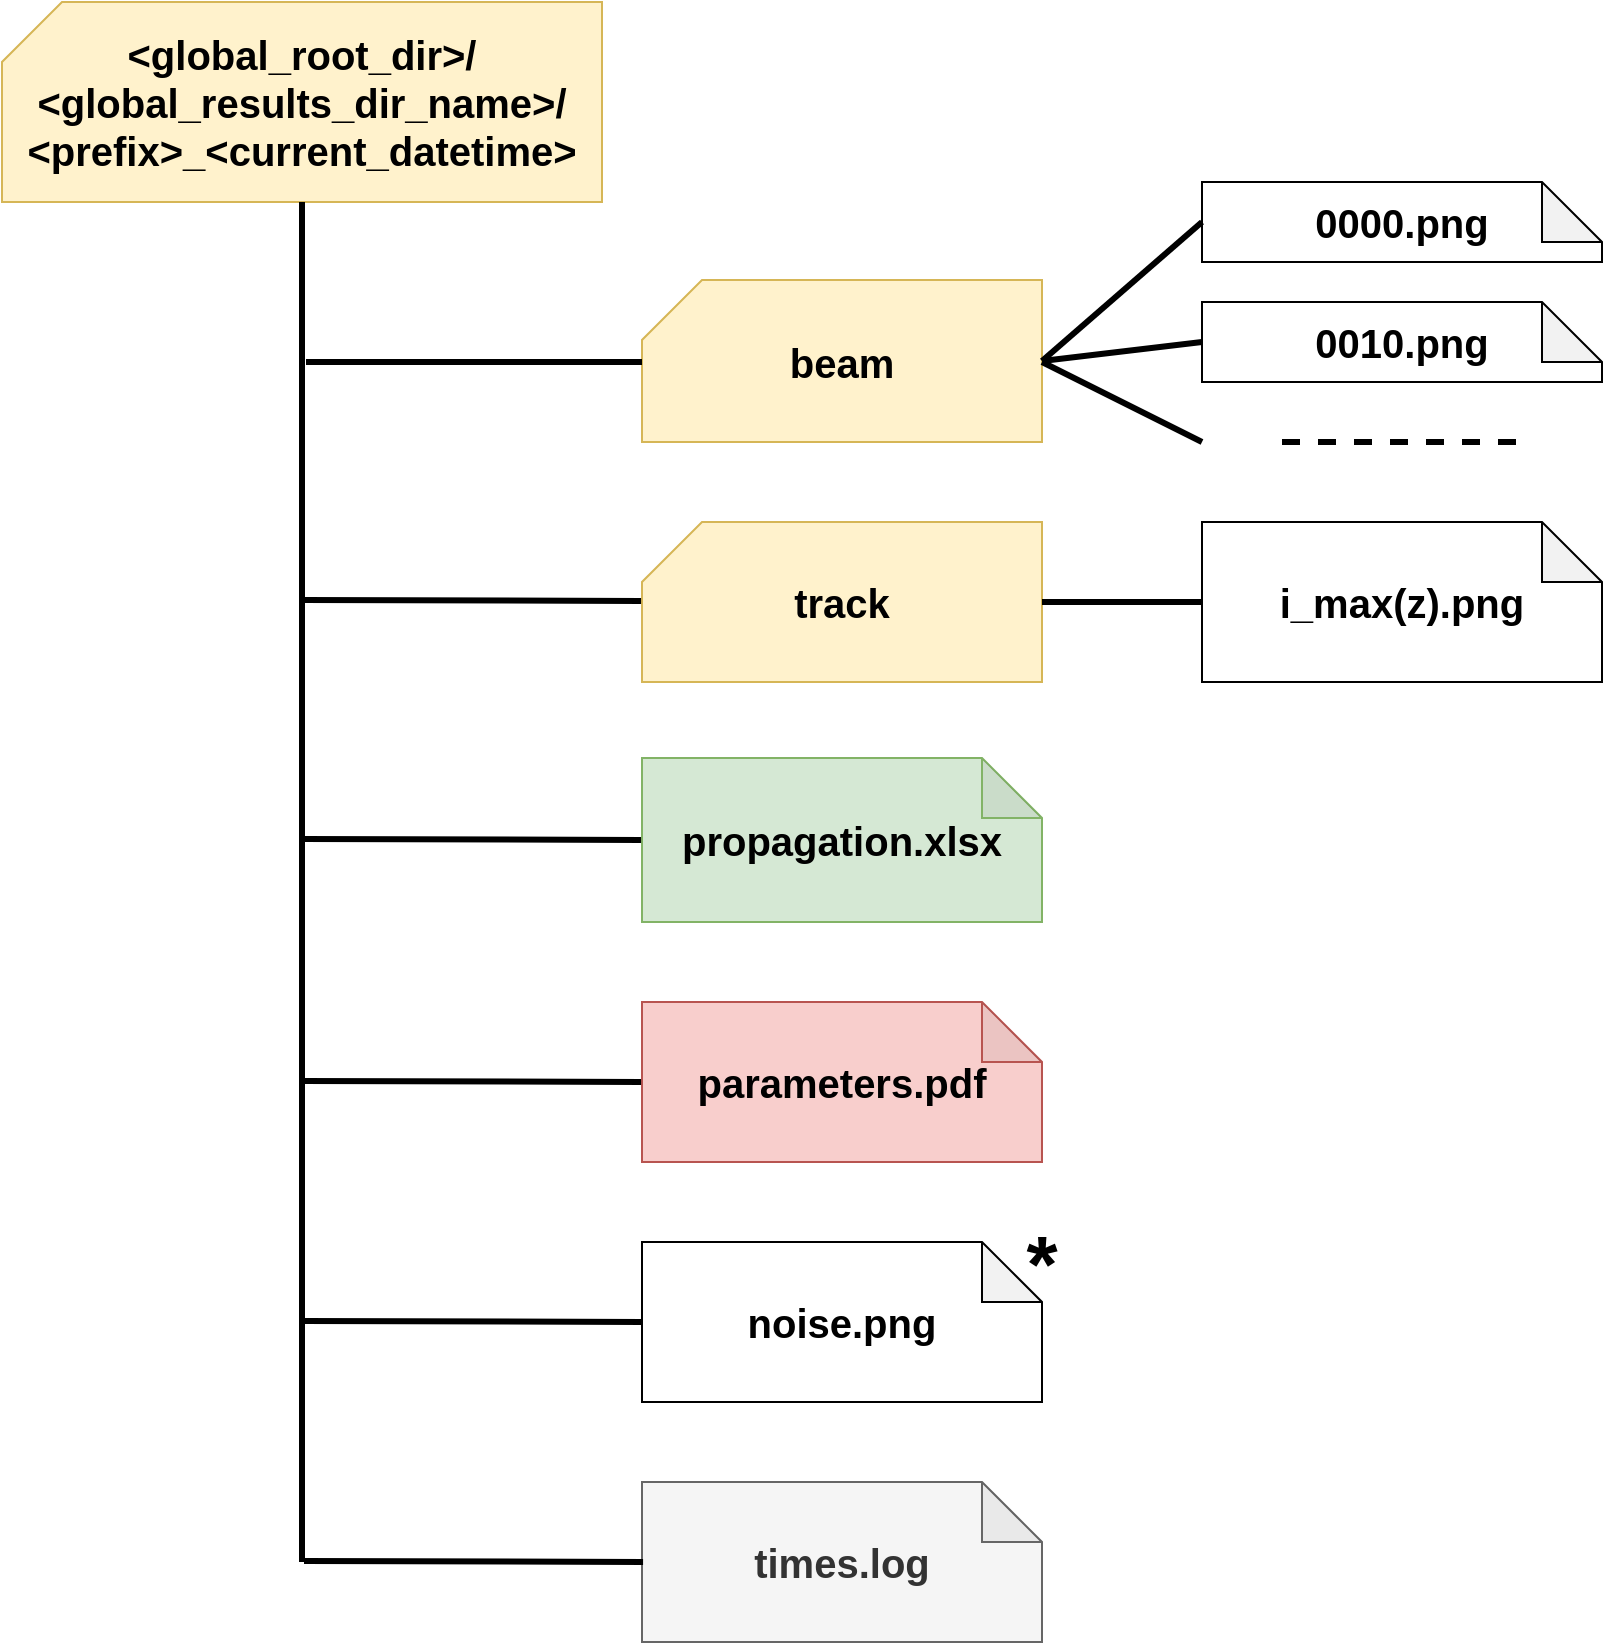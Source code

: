 <mxfile version="10.7.7" type="device"><diagram name="Page-1" id="c37626ed-c26b-45fb-9056-f9ebc6bb27b6"><mxGraphModel dx="1074" dy="667" grid="1" gridSize="10" guides="1" tooltips="1" connect="1" arrows="1" fold="1" page="1" pageScale="1" pageWidth="1100" pageHeight="850" background="#ffffff" math="0" shadow="0"><root><mxCell id="0"/><mxCell id="1" parent="0"/><mxCell id="6hHr6mw4Nr3_n1xs_gg4-1" value="&lt;font size=&quot;1&quot;&gt;&lt;b style=&quot;font-size: 20px&quot;&gt;beam&lt;/b&gt;&lt;/font&gt;" style="shape=card;whiteSpace=wrap;html=1;fillColor=#fff2cc;strokeColor=#d6b656;" parent="1" vertex="1"><mxGeometry x="440" y="159" width="200" height="81" as="geometry"/></mxCell><mxCell id="6hHr6mw4Nr3_n1xs_gg4-2" value="&lt;font style=&quot;font-size: 20px&quot;&gt;&lt;b&gt;track&lt;/b&gt;&lt;/font&gt;" style="shape=card;whiteSpace=wrap;html=1;fillColor=#fff2cc;strokeColor=#d6b656;" parent="1" vertex="1"><mxGeometry x="440" y="280" width="200" height="80" as="geometry"/></mxCell><mxCell id="6hHr6mw4Nr3_n1xs_gg4-4" value="&lt;font style=&quot;font-size: 20px&quot;&gt;&lt;b&gt;propagation.xlsx&lt;/b&gt;&lt;/font&gt;" style="shape=note;whiteSpace=wrap;html=1;backgroundOutline=1;darkOpacity=0.05;fillColor=#d5e8d4;strokeColor=#82b366;" parent="1" vertex="1"><mxGeometry x="440" y="398" width="200" height="82" as="geometry"/></mxCell><mxCell id="6hHr6mw4Nr3_n1xs_gg4-6" value="&lt;b&gt;&lt;font style=&quot;font-size: 20px&quot;&gt;parameters.pdf&lt;/font&gt;&lt;/b&gt;" style="shape=note;whiteSpace=wrap;html=1;backgroundOutline=1;darkOpacity=0.05;fillColor=#f8cecc;strokeColor=#b85450;" parent="1" vertex="1"><mxGeometry x="440" y="520" width="200" height="80" as="geometry"/></mxCell><mxCell id="6hHr6mw4Nr3_n1xs_gg4-7" value="&lt;b&gt;&lt;font style=&quot;font-size: 20px&quot;&gt;noise.png&lt;/font&gt;&lt;/b&gt;" style="shape=note;whiteSpace=wrap;html=1;backgroundOutline=1;darkOpacity=0.05;" parent="1" vertex="1"><mxGeometry x="440" y="640" width="200" height="80" as="geometry"/></mxCell><mxCell id="6hHr6mw4Nr3_n1xs_gg4-8" value="&lt;span style=&quot;font-size: 20px&quot;&gt;&lt;b&gt;&amp;lt;global_root_dir&amp;gt;/&lt;br&gt;&amp;lt;global_results_dir_name&amp;gt;/&lt;br&gt;&amp;lt;prefix&amp;gt;_&amp;lt;current_datetime&amp;gt;&lt;/b&gt;&lt;/span&gt;" style="shape=card;whiteSpace=wrap;html=1;fillColor=#fff2cc;strokeColor=#d6b656;" parent="1" vertex="1"><mxGeometry x="120" y="20" width="300" height="100" as="geometry"/></mxCell><mxCell id="6hHr6mw4Nr3_n1xs_gg4-9" value="" style="endArrow=none;html=1;entryX=0.5;entryY=1;entryDx=0;entryDy=0;entryPerimeter=0;strokeWidth=3;" parent="1" target="6hHr6mw4Nr3_n1xs_gg4-8" edge="1"><mxGeometry width="50" height="50" relative="1" as="geometry"><mxPoint x="270" y="800" as="sourcePoint"/><mxPoint x="170" y="750" as="targetPoint"/></mxGeometry></mxCell><mxCell id="6hHr6mw4Nr3_n1xs_gg4-10" value="" style="endArrow=none;html=1;strokeWidth=3;" parent="1" edge="1"><mxGeometry width="50" height="50" relative="1" as="geometry"><mxPoint x="272" y="200" as="sourcePoint"/><mxPoint x="440" y="200" as="targetPoint"/></mxGeometry></mxCell><mxCell id="6hHr6mw4Nr3_n1xs_gg4-11" value="" style="endArrow=none;html=1;strokeWidth=3;entryX=0;entryY=0;entryDx=0;entryDy=65;entryPerimeter=0;" parent="1" edge="1"><mxGeometry width="50" height="50" relative="1" as="geometry"><mxPoint x="270.0" y="319" as="sourcePoint"/><mxPoint x="439.529" y="319.471" as="targetPoint"/></mxGeometry></mxCell><mxCell id="6hHr6mw4Nr3_n1xs_gg4-12" value="" style="endArrow=none;html=1;strokeWidth=3;entryX=0;entryY=0;entryDx=0;entryDy=65;entryPerimeter=0;" parent="1" edge="1"><mxGeometry width="50" height="50" relative="1" as="geometry"><mxPoint x="270.0" y="438.5" as="sourcePoint"/><mxPoint x="439.529" y="438.971" as="targetPoint"/></mxGeometry></mxCell><mxCell id="6hHr6mw4Nr3_n1xs_gg4-13" value="" style="endArrow=none;html=1;strokeWidth=3;entryX=0;entryY=0;entryDx=0;entryDy=65;entryPerimeter=0;" parent="1" edge="1"><mxGeometry width="50" height="50" relative="1" as="geometry"><mxPoint x="270.0" y="559.5" as="sourcePoint"/><mxPoint x="439.529" y="559.971" as="targetPoint"/></mxGeometry></mxCell><mxCell id="6hHr6mw4Nr3_n1xs_gg4-14" value="" style="endArrow=none;html=1;strokeWidth=3;entryX=0;entryY=0;entryDx=0;entryDy=65;entryPerimeter=0;" parent="1" edge="1"><mxGeometry width="50" height="50" relative="1" as="geometry"><mxPoint x="270.5" y="679.5" as="sourcePoint"/><mxPoint x="440.029" y="679.971" as="targetPoint"/></mxGeometry></mxCell><mxCell id="6hHr6mw4Nr3_n1xs_gg4-19" value="&lt;b&gt;&lt;font style=&quot;font-size: 20px&quot;&gt;0000.png&lt;/font&gt;&lt;/b&gt;" style="shape=note;whiteSpace=wrap;html=1;backgroundOutline=1;darkOpacity=0.05;" parent="1" vertex="1"><mxGeometry x="720" y="110" width="200" height="40" as="geometry"/></mxCell><mxCell id="6hHr6mw4Nr3_n1xs_gg4-20" value="&lt;b&gt;&lt;font style=&quot;font-size: 20px&quot;&gt;0010.png&lt;/font&gt;&lt;/b&gt;" style="shape=note;whiteSpace=wrap;html=1;backgroundOutline=1;darkOpacity=0.05;" parent="1" vertex="1"><mxGeometry x="720" y="170" width="200" height="40" as="geometry"/></mxCell><mxCell id="6hHr6mw4Nr3_n1xs_gg4-24" value="&lt;b&gt;&lt;font style=&quot;font-size: 20px&quot;&gt;i_max(z).png&lt;/font&gt;&lt;/b&gt;" style="shape=note;whiteSpace=wrap;html=1;backgroundOutline=1;darkOpacity=0.05;" parent="1" vertex="1"><mxGeometry x="720" y="280" width="200" height="80" as="geometry"/></mxCell><mxCell id="6hHr6mw4Nr3_n1xs_gg4-25" value="" style="endArrow=none;dashed=1;html=1;strokeWidth=3;" parent="1" edge="1"><mxGeometry width="50" height="50" relative="1" as="geometry"><mxPoint x="760" y="240" as="sourcePoint"/><mxPoint x="880" y="240" as="targetPoint"/></mxGeometry></mxCell><mxCell id="6hHr6mw4Nr3_n1xs_gg4-26" value="" style="endArrow=none;html=1;strokeWidth=3;" parent="1" edge="1"><mxGeometry width="50" height="50" relative="1" as="geometry"><mxPoint x="640" y="320" as="sourcePoint"/><mxPoint x="720" y="320" as="targetPoint"/></mxGeometry></mxCell><mxCell id="6hHr6mw4Nr3_n1xs_gg4-27" value="" style="endArrow=none;html=1;strokeWidth=3;exitX=1;exitY=0.5;exitDx=0;exitDy=0;exitPerimeter=0;entryX=0;entryY=0.5;entryDx=0;entryDy=0;entryPerimeter=0;" parent="1" source="6hHr6mw4Nr3_n1xs_gg4-1" target="6hHr6mw4Nr3_n1xs_gg4-19" edge="1"><mxGeometry width="50" height="50" relative="1" as="geometry"><mxPoint x="650" y="330.0" as="sourcePoint"/><mxPoint x="730" y="330.0" as="targetPoint"/></mxGeometry></mxCell><mxCell id="6hHr6mw4Nr3_n1xs_gg4-28" value="" style="endArrow=none;html=1;strokeWidth=3;exitX=1;exitY=0.5;exitDx=0;exitDy=0;exitPerimeter=0;entryX=0;entryY=0.5;entryDx=0;entryDy=0;entryPerimeter=0;" parent="1" source="6hHr6mw4Nr3_n1xs_gg4-1" target="6hHr6mw4Nr3_n1xs_gg4-20" edge="1"><mxGeometry width="50" height="50" relative="1" as="geometry"><mxPoint x="650" y="209.667" as="sourcePoint"/><mxPoint x="730" y="139.667" as="targetPoint"/></mxGeometry></mxCell><mxCell id="6hHr6mw4Nr3_n1xs_gg4-29" value="" style="endArrow=none;html=1;strokeWidth=3;" parent="1" edge="1"><mxGeometry width="50" height="50" relative="1" as="geometry"><mxPoint x="640" y="200" as="sourcePoint"/><mxPoint x="720" y="240" as="targetPoint"/></mxGeometry></mxCell><mxCell id="6hHr6mw4Nr3_n1xs_gg4-30" value="&lt;font size=&quot;1&quot;&gt;&lt;b style=&quot;font-size: 40px&quot;&gt;*&lt;/b&gt;&lt;/font&gt;" style="text;html=1;strokeColor=none;fillColor=none;align=center;verticalAlign=middle;whiteSpace=wrap;rounded=0;" parent="1" vertex="1"><mxGeometry x="620" y="640" width="40" height="20" as="geometry"/></mxCell><mxCell id="BL8_hV0x0dkh3zw9Kycd-1" value="&lt;b&gt;&lt;font style=&quot;font-size: 20px&quot;&gt;times.log&lt;/font&gt;&lt;/b&gt;" style="shape=note;whiteSpace=wrap;html=1;backgroundOutline=1;darkOpacity=0.05;fillColor=#f5f5f5;strokeColor=#666666;fontColor=#333333;" vertex="1" parent="1"><mxGeometry x="440" y="760" width="200" height="80" as="geometry"/></mxCell><mxCell id="BL8_hV0x0dkh3zw9Kycd-2" value="" style="endArrow=none;html=1;strokeWidth=3;entryX=0;entryY=0;entryDx=0;entryDy=65;entryPerimeter=0;" edge="1" parent="1"><mxGeometry width="50" height="50" relative="1" as="geometry"><mxPoint x="271.0" y="799.5" as="sourcePoint"/><mxPoint x="440.529" y="799.971" as="targetPoint"/></mxGeometry></mxCell></root></mxGraphModel></diagram></mxfile>
